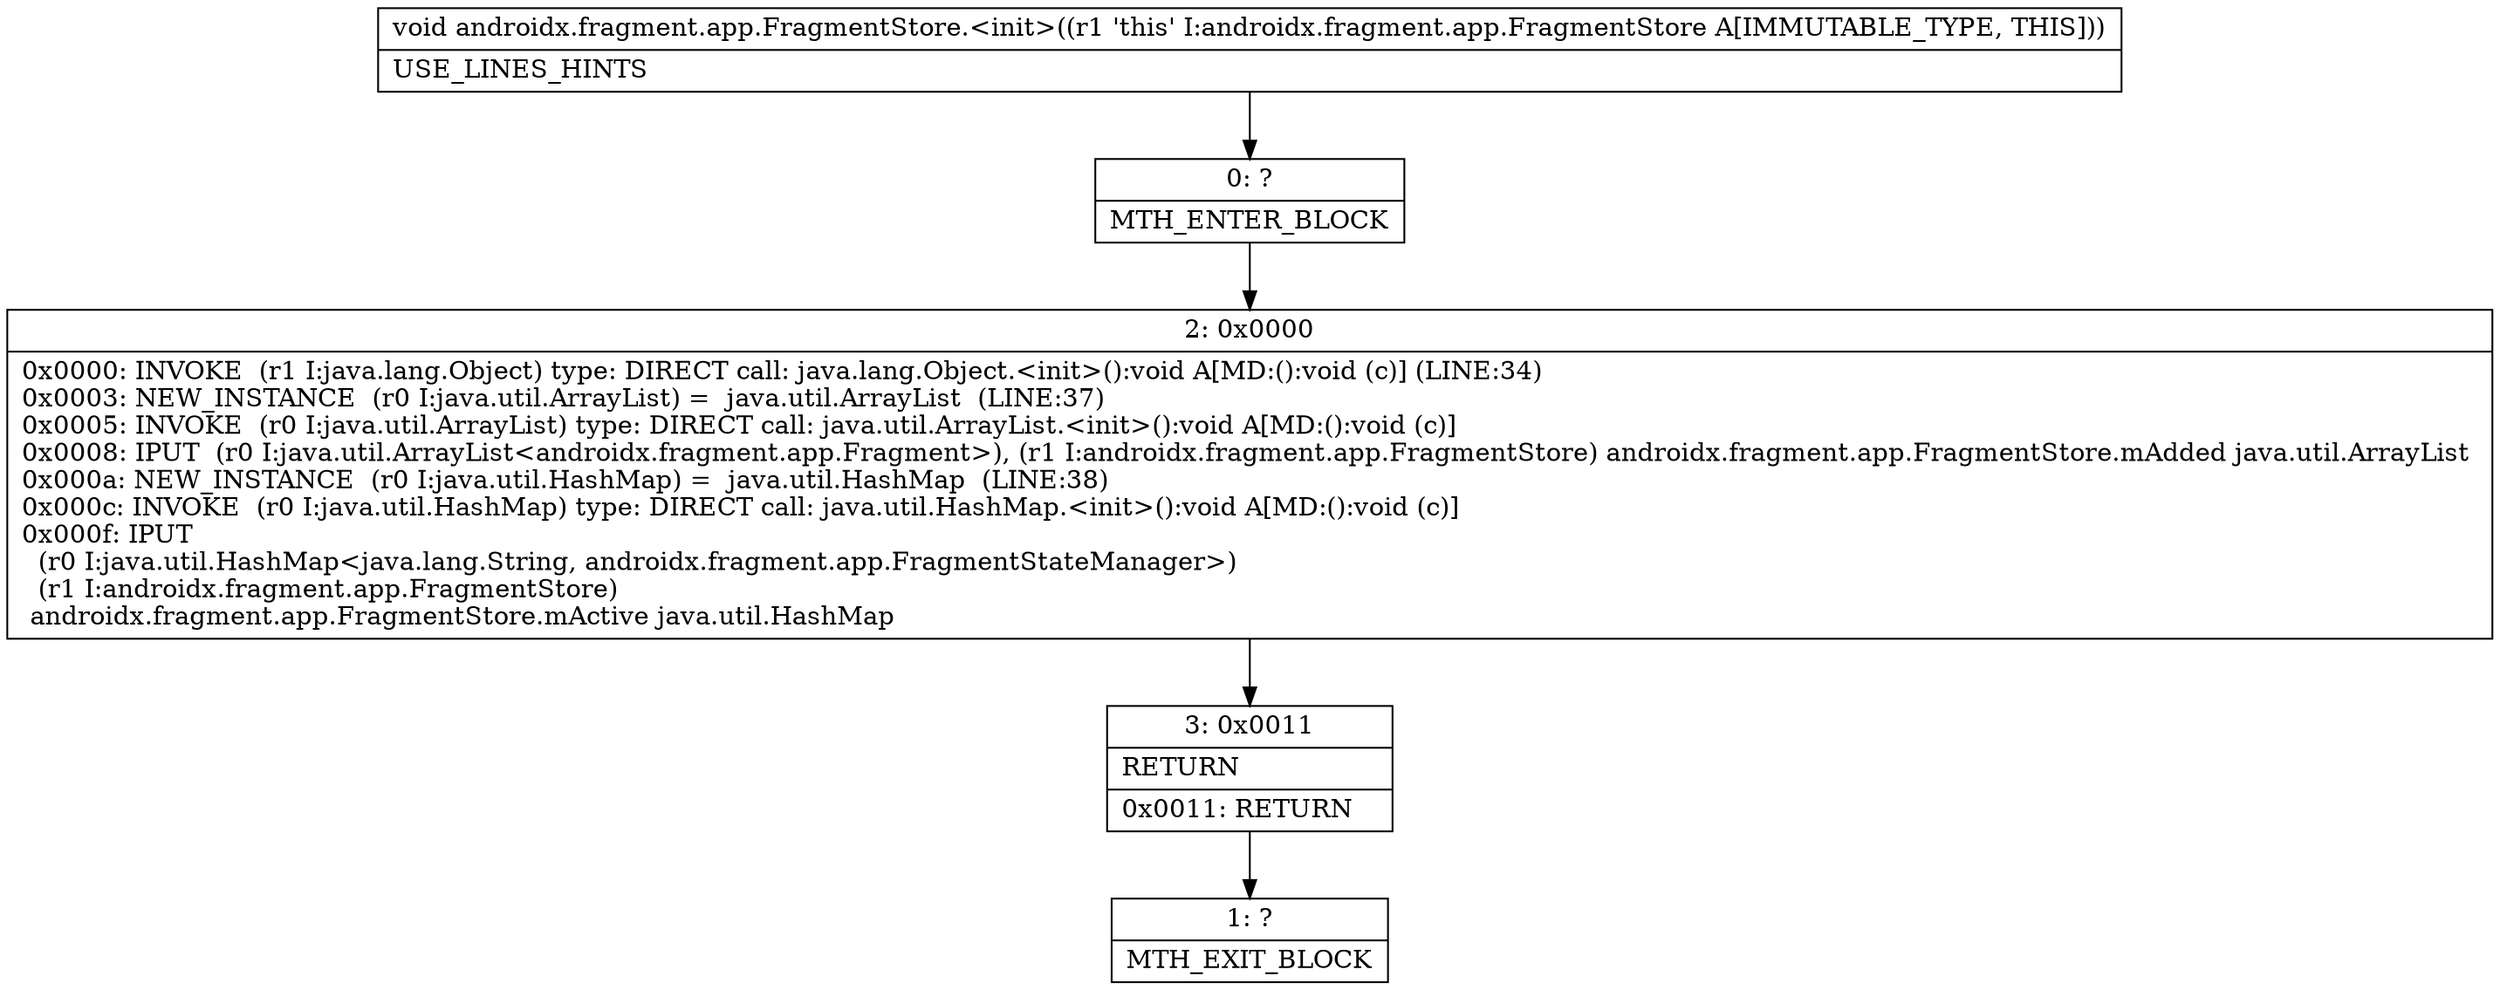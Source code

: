 digraph "CFG forandroidx.fragment.app.FragmentStore.\<init\>()V" {
Node_0 [shape=record,label="{0\:\ ?|MTH_ENTER_BLOCK\l}"];
Node_2 [shape=record,label="{2\:\ 0x0000|0x0000: INVOKE  (r1 I:java.lang.Object) type: DIRECT call: java.lang.Object.\<init\>():void A[MD:():void (c)] (LINE:34)\l0x0003: NEW_INSTANCE  (r0 I:java.util.ArrayList) =  java.util.ArrayList  (LINE:37)\l0x0005: INVOKE  (r0 I:java.util.ArrayList) type: DIRECT call: java.util.ArrayList.\<init\>():void A[MD:():void (c)]\l0x0008: IPUT  (r0 I:java.util.ArrayList\<androidx.fragment.app.Fragment\>), (r1 I:androidx.fragment.app.FragmentStore) androidx.fragment.app.FragmentStore.mAdded java.util.ArrayList \l0x000a: NEW_INSTANCE  (r0 I:java.util.HashMap) =  java.util.HashMap  (LINE:38)\l0x000c: INVOKE  (r0 I:java.util.HashMap) type: DIRECT call: java.util.HashMap.\<init\>():void A[MD:():void (c)]\l0x000f: IPUT  \l  (r0 I:java.util.HashMap\<java.lang.String, androidx.fragment.app.FragmentStateManager\>)\l  (r1 I:androidx.fragment.app.FragmentStore)\l androidx.fragment.app.FragmentStore.mActive java.util.HashMap \l}"];
Node_3 [shape=record,label="{3\:\ 0x0011|RETURN\l|0x0011: RETURN   \l}"];
Node_1 [shape=record,label="{1\:\ ?|MTH_EXIT_BLOCK\l}"];
MethodNode[shape=record,label="{void androidx.fragment.app.FragmentStore.\<init\>((r1 'this' I:androidx.fragment.app.FragmentStore A[IMMUTABLE_TYPE, THIS]))  | USE_LINES_HINTS\l}"];
MethodNode -> Node_0;Node_0 -> Node_2;
Node_2 -> Node_3;
Node_3 -> Node_1;
}

